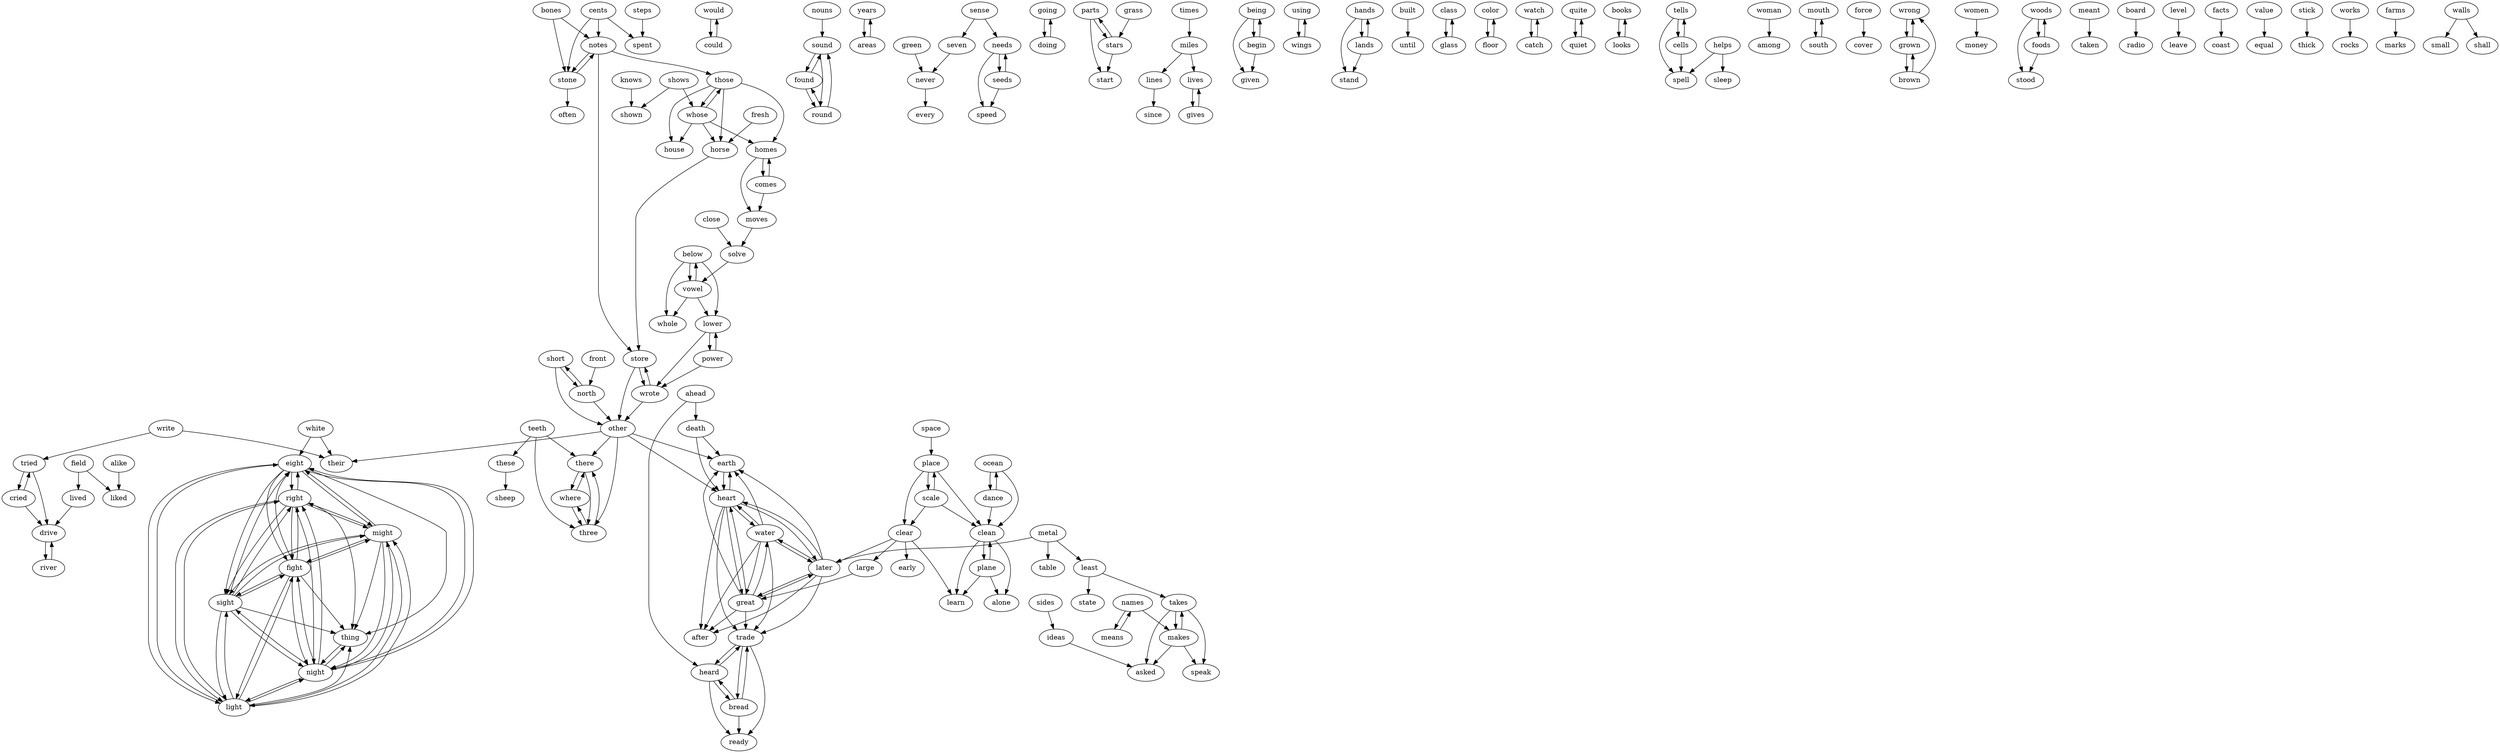 digraph 
  {
    "there" -> "where";
    "there" -> "three";
    "these" -> "sheep";
    "would" -> "could";
    "other" -> "there";
    "other" -> "their";
    "other" -> "three";
    "other" -> "earth";
    "other" -> "heart";
    "write" -> "their";
    "write" -> "tried";
    "could" -> "would";
    "water" -> "after";
    "water" -> "great";
    "water" -> "earth";
    "water" -> "later";
    "water" -> "heart";
    "water" -> "trade";
    "where" -> "there";
    "where" -> "three";
    "right" -> "might";
    "right" -> "light";
    "right" -> "night";
    "right" -> "thing";
    "right" -> "eight";
    "right" -> "sight";
    "right" -> "fight";
    "sound" -> "found";
    "sound" -> "round";
    "three" -> "there";
    "three" -> "where";
    "place" -> "clear";
    "place" -> "scale";
    "place" -> "clean";
    "years" -> "areas";
    "great" -> "water";
    "great" -> "after";
    "great" -> "earth";
    "great" -> "later";
    "great" -> "heart";
    "great" -> "trade";
    "found" -> "sound";
    "found" -> "round";
    "below" -> "whole";
    "below" -> "vowel";
    "below" -> "lower";
    "never" -> "every";
    "going" -> "doing";
    "might" -> "right";
    "might" -> "light";
    "might" -> "night";
    "might" -> "thing";
    "might" -> "eight";
    "might" -> "sight";
    "might" -> "fight";
    "large" -> "great";
    "earth" -> "heart";
    "those" -> "house";
    "those" -> "horse";
    "those" -> "whose";
    "those" -> "homes";
    "light" -> "right";
    "light" -> "might";
    "light" -> "night";
    "light" -> "thing";
    "light" -> "eight";
    "light" -> "sight";
    "light" -> "fight";
    "parts" -> "start";
    "parts" -> "stars";
    "night" -> "right";
    "night" -> "might";
    "night" -> "light";
    "night" -> "thing";
    "night" -> "eight";
    "night" -> "sight";
    "night" -> "fight";
    "miles" -> "lines";
    "miles" -> "lives";
    "being" -> "given";
    "being" -> "begin";
    "white" -> "their";
    "white" -> "eight";
    "times" -> "miles";
    "heard" -> "ready";
    "heard" -> "bread";
    "heard" -> "trade";
    "means" -> "names";
    "thing" -> "night";
    "using" -> "wings";
    "lines" -> "since";
    "later" -> "water";
    "later" -> "after";
    "later" -> "great";
    "later" -> "earth";
    "later" -> "heart";
    "later" -> "trade";
    "short" -> "other";
    "short" -> "north";
    "space" -> "place";
    "vowel" -> "below";
    "vowel" -> "whole";
    "vowel" -> "lower";
    "front" -> "north";
    "lived" -> "drive";
    "hands" -> "stand";
    "hands" -> "lands";
    "makes" -> "asked";
    "makes" -> "takes";
    "makes" -> "speak";
    "comes" -> "homes";
    "comes" -> "moves";
    "close" -> "solve";
    "horse" -> "store";
    "built" -> "until";
    "green" -> "never";
    "class" -> "glass";
    "shows" -> "shown";
    "shows" -> "whose";
    "river" -> "drive";
    "color" -> "floor";
    "tried" -> "cried";
    "tried" -> "drive";
    "round" -> "sound";
    "round" -> "found";
    "power" -> "wrote";
    "power" -> "lower";
    "cried" -> "tried";
    "cried" -> "drive";
    "heart" -> "water";
    "heart" -> "after";
    "heart" -> "great";
    "heart" -> "earth";
    "heart" -> "later";
    "heart" -> "trade";
    "names" -> "means";
    "names" -> "makes";
    "plane" -> "learn";
    "plane" -> "alone";
    "plane" -> "clean";
    "ideas" -> "asked";
    "begin" -> "being";
    "begin" -> "given";
    "watch" -> "catch";
    "quite" -> "quiet";
    "floor" -> "color";
    "doing" -> "going";
    "field" -> "lived";
    "field" -> "liked";
    "glass" -> "class";
    "books" -> "looks";
    "least" -> "state";
    "least" -> "takes";
    "wrote" -> "other";
    "wrote" -> "store";
    "solve" -> "vowel";
    "ocean" -> "dance";
    "ocean" -> "clean";
    "takes" -> "asked";
    "takes" -> "makes";
    "takes" -> "speak";
    "sides" -> "ideas";
    "clear" -> "large";
    "clear" -> "learn";
    "clear" -> "later";
    "clear" -> "early";
    "tells" -> "spell";
    "tells" -> "cells";
    "whose" -> "house";
    "whose" -> "those";
    "whose" -> "horse";
    "whose" -> "homes";
    "north" -> "other";
    "north" -> "short";
    "metal" -> "later";
    "metal" -> "table";
    "metal" -> "least";
    "grass" -> "stars";
    "looks" -> "books";
    "woman" -> "among";
    "steps" -> "spent";
    "cells" -> "spell";
    "cells" -> "tells";
    "lives" -> "gives";
    "scale" -> "place";
    "scale" -> "clear";
    "scale" -> "clean";
    "mouth" -> "south";
    "stars" -> "parts";
    "stars" -> "start";
    "south" -> "mouth";
    "areas" -> "years";
    "seven" -> "never";
    "store" -> "other";
    "store" -> "wrote";
    "catch" -> "watch";
    "lower" -> "power";
    "lower" -> "wrote";
    "force" -> "cover";
    "eight" -> "right";
    "eight" -> "might";
    "eight" -> "light";
    "eight" -> "night";
    "eight" -> "thing";
    "eight" -> "sight";
    "eight" -> "fight";
    "gives" -> "lives";
    "ahead" -> "heard";
    "ahead" -> "death";
    "needs" -> "speed";
    "needs" -> "seeds";
    "dance" -> "ocean";
    "dance" -> "clean";
    "wrong" -> "grown";
    "lands" -> "hands";
    "lands" -> "stand";
    "stone" -> "often";
    "stone" -> "notes";
    "women" -> "money";
    "homes" -> "comes";
    "homes" -> "moves";
    "fresh" -> "horse";
    "sight" -> "right";
    "sight" -> "might";
    "sight" -> "light";
    "sight" -> "night";
    "sight" -> "thing";
    "sight" -> "eight";
    "sight" -> "fight";
    "seeds" -> "speed";
    "seeds" -> "needs";
    "brown" -> "wrong";
    "brown" -> "grown";
    "woods" -> "stood";
    "woods" -> "foods";
    "sense" -> "seven";
    "sense" -> "needs";
    "helps" -> "spell";
    "helps" -> "sleep";
    "drive" -> "river";
    "meant" -> "taken";
    "teeth" -> "there";
    "teeth" -> "these";
    "teeth" -> "three";
    "board" -> "radio";
    "notes" -> "those";
    "notes" -> "store";
    "notes" -> "stone";
    "quiet" -> "quite";
    "level" -> "leave";
    "nouns" -> "sound";
    "fight" -> "right";
    "fight" -> "might";
    "fight" -> "light";
    "fight" -> "night";
    "fight" -> "thing";
    "fight" -> "eight";
    "fight" -> "sight";
    "clean" -> "learn";
    "clean" -> "plane";
    "clean" -> "alone";
    "facts" -> "coast";
    "foods" -> "stood";
    "foods" -> "woods";
    "death" -> "earth";
    "death" -> "heart";
    "bread" -> "heard";
    "bread" -> "ready";
    "bread" -> "trade";
    "wings" -> "using";
    "value" -> "equal";
    "knows" -> "shown";
    "stick" -> "thick";
    "grown" -> "wrong";
    "grown" -> "brown";
    "bones" -> "stone";
    "bones" -> "notes";
    "works" -> "rocks";
    "moves" -> "solve";
    "farms" -> "marks";
    "trade" -> "heard";
    "trade" -> "ready";
    "trade" -> "bread";
    "cents" -> "stone";
    "cents" -> "notes";
    "cents" -> "spent";
    "walls" -> "small";
    "walls" -> "shall";
    "alike" -> "liked";
  }

